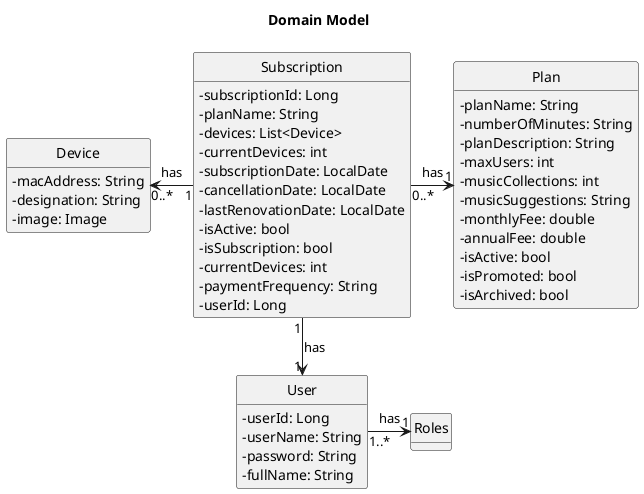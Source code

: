 @startuml
!pragma layout smetana
'https://plantuml.com/class-diagram

skinparam classAttributeIconSize 0
hide circle
hide methods

title Domain Model

class Plan {
    - planName: String
    - numberOfMinutes: String
    - planDescription: String
    - maxUsers: int
    - musicCollections: int
    - musicSuggestions: String
    - monthlyFee: double
    - annualFee: double
    - isActive: bool
    - isPromoted: bool
    - isArchived: bool
}

class Subscription {
    - subscriptionId: Long
    - planName: String
    - devices: List<Device>
    - currentDevices: int
    - subscriptionDate: LocalDate
    - cancellationDate: LocalDate
    - lastRenovationDate: LocalDate
    - isActive: bool
    - isSubscription: bool
    - currentDevices: int
    - paymentFrequency: String
    - userId: Long
}

class User {
    - userId: Long
    - userName: String
    - password: String
    - fullName: String
}

class Device {
    - macAddress: String
    - designation: String
    - image: Image
}

class Roles{}

Subscription "0..*" -> "1" Plan: has
Subscription "1" -left-> "0..*" Device: has
Subscription "1" -down-> "1" User: has
User "1..*" -right-> "1" Roles: has
@enduml
